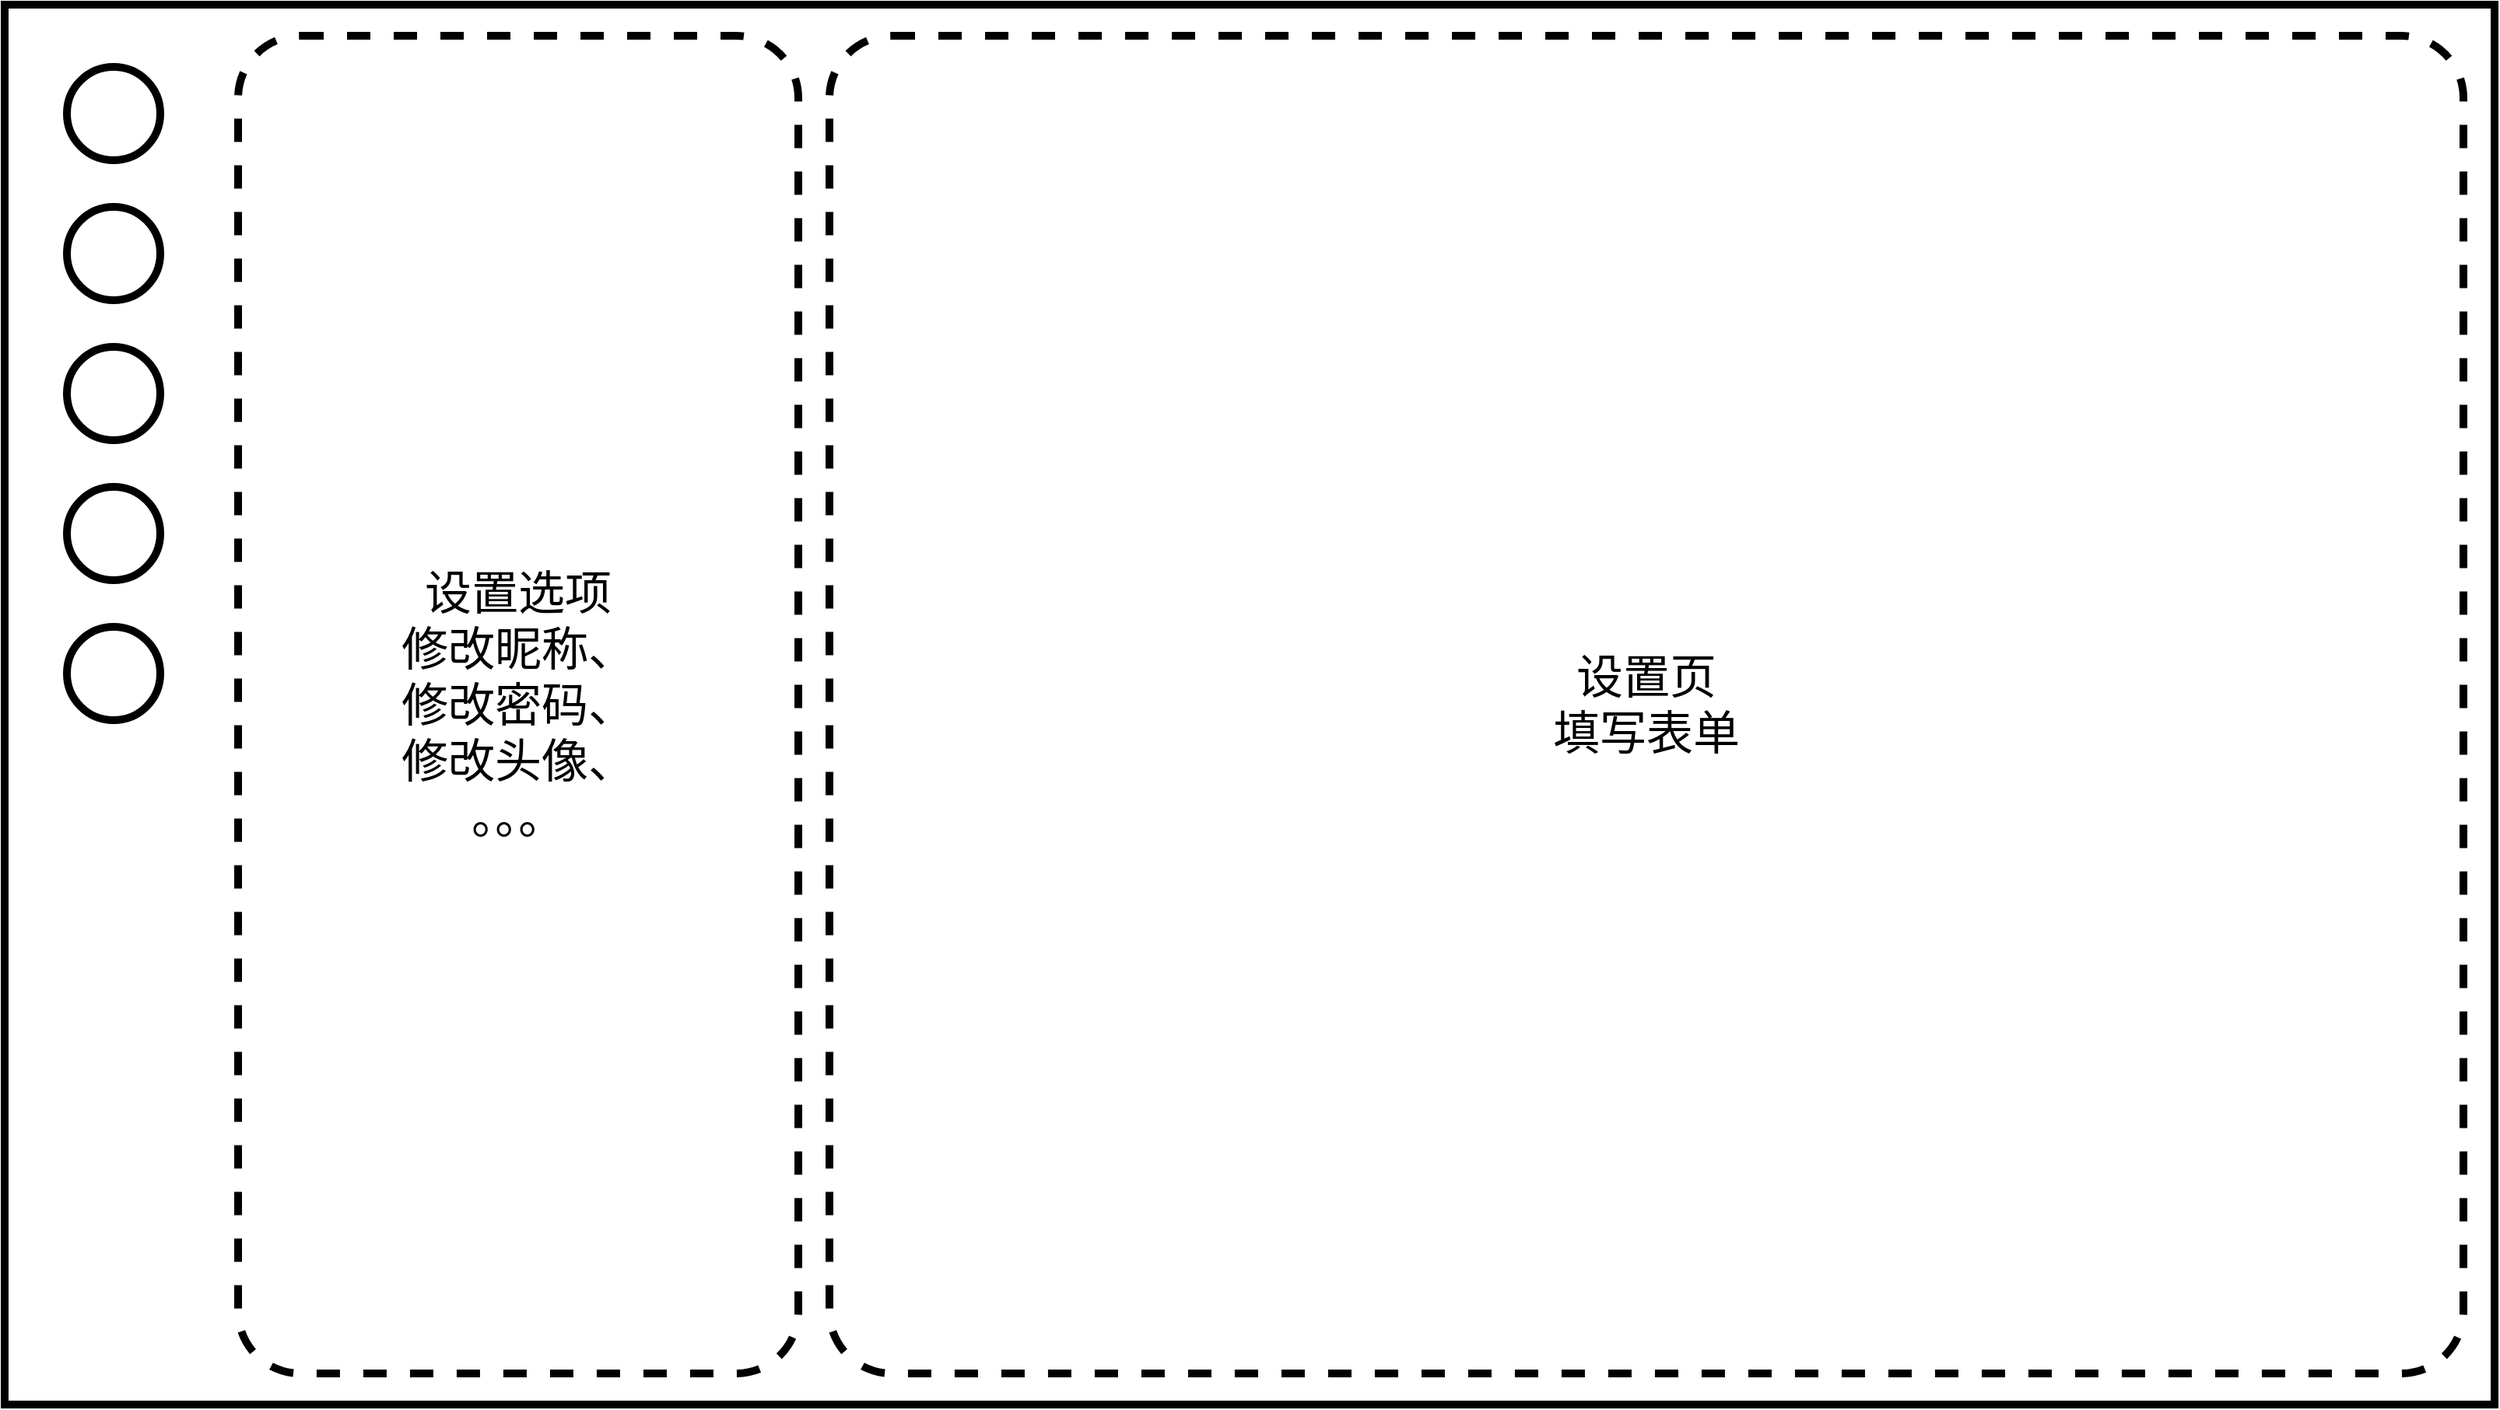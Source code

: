 <mxfile version="20.8.16" type="device"><diagram name="第 1 页" id="C545pj6HFmw_s_1A36Yl"><mxGraphModel dx="2590" dy="1535" grid="1" gridSize="10" guides="1" tooltips="1" connect="1" arrows="1" fold="1" page="1" pageScale="1" pageWidth="2000" pageHeight="1100" math="0" shadow="0"><root><mxCell id="0"/><mxCell id="1" parent="0"/><mxCell id="4hAn3Cv66tAXLSxHx-sU-2" value="" style="rounded=0;whiteSpace=wrap;html=1;strokeColor=default;strokeWidth=5;fontFamily=Helvetica;fontSize=12;fontColor=default;fillColor=default;align=left;" vertex="1" parent="1"><mxGeometry x="120" y="40" width="1600" height="900" as="geometry"/></mxCell><mxCell id="4hAn3Cv66tAXLSxHx-sU-3" value="" style="ellipse;whiteSpace=wrap;html=1;aspect=fixed;rounded=1;strokeColor=default;strokeWidth=5;fontFamily=Helvetica;fontSize=30;fontColor=default;fillColor=default;" vertex="1" parent="1"><mxGeometry x="160" y="80" width="60" height="60" as="geometry"/></mxCell><mxCell id="4hAn3Cv66tAXLSxHx-sU-4" value="" style="ellipse;whiteSpace=wrap;html=1;aspect=fixed;rounded=1;strokeColor=default;strokeWidth=5;fontFamily=Helvetica;fontSize=30;fontColor=default;fillColor=default;" vertex="1" parent="1"><mxGeometry x="160" y="170" width="60" height="60" as="geometry"/></mxCell><mxCell id="4hAn3Cv66tAXLSxHx-sU-5" value="" style="ellipse;whiteSpace=wrap;html=1;aspect=fixed;rounded=1;strokeColor=default;strokeWidth=5;fontFamily=Helvetica;fontSize=30;fontColor=default;fillColor=default;" vertex="1" parent="1"><mxGeometry x="160" y="260" width="60" height="60" as="geometry"/></mxCell><mxCell id="4hAn3Cv66tAXLSxHx-sU-6" value="" style="ellipse;whiteSpace=wrap;html=1;aspect=fixed;rounded=1;strokeColor=default;strokeWidth=5;fontFamily=Helvetica;fontSize=30;fontColor=default;fillColor=default;" vertex="1" parent="1"><mxGeometry x="160" y="350" width="60" height="60" as="geometry"/></mxCell><mxCell id="4hAn3Cv66tAXLSxHx-sU-7" value="" style="ellipse;whiteSpace=wrap;html=1;aspect=fixed;rounded=1;strokeColor=default;strokeWidth=5;fontFamily=Helvetica;fontSize=30;fontColor=default;fillColor=default;" vertex="1" parent="1"><mxGeometry x="160" y="440" width="60" height="60" as="geometry"/></mxCell><mxCell id="4hAn3Cv66tAXLSxHx-sU-8" value="&lt;font style=&quot;font-size: 30px;&quot;&gt;设置选项&lt;br&gt;修改昵称、&lt;br&gt;修改密码、&lt;br&gt;修改头像、&lt;br&gt;。。。&lt;br&gt;&lt;/font&gt;" style="rounded=1;whiteSpace=wrap;html=1;strokeWidth=5;dashed=1;absoluteArcSize=1;arcSize=80;" vertex="1" parent="1"><mxGeometry x="270" y="60" width="360" height="860" as="geometry"/></mxCell><mxCell id="4hAn3Cv66tAXLSxHx-sU-9" value="&lt;font style=&quot;font-size: 30px;&quot;&gt;设置页&lt;br&gt;填写表单&lt;br&gt;&lt;/font&gt;" style="rounded=1;whiteSpace=wrap;html=1;strokeWidth=5;dashed=1;absoluteArcSize=1;arcSize=80;" vertex="1" parent="1"><mxGeometry x="650" y="60" width="1050" height="860" as="geometry"/></mxCell></root></mxGraphModel></diagram></mxfile>